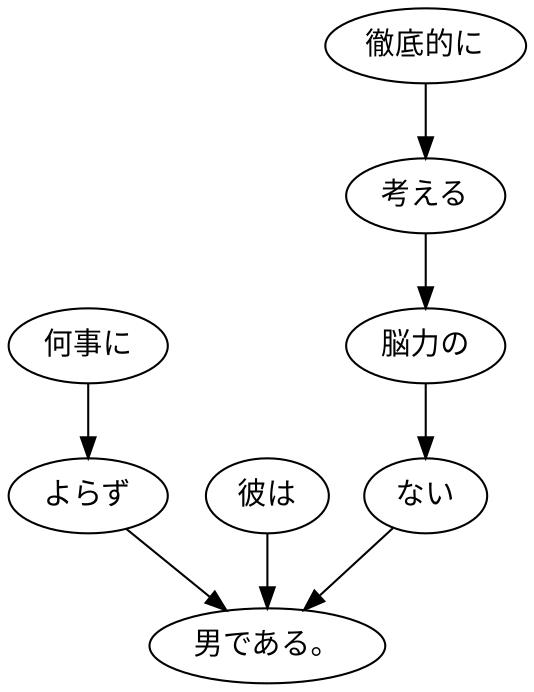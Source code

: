 digraph graph6377 {
	node0 [label="何事に"];
	node1 [label="よらず"];
	node2 [label="彼は"];
	node3 [label="徹底的に"];
	node4 [label="考える"];
	node5 [label="脳力の"];
	node6 [label="ない"];
	node7 [label="男である。"];
	node0 -> node1;
	node1 -> node7;
	node2 -> node7;
	node3 -> node4;
	node4 -> node5;
	node5 -> node6;
	node6 -> node7;
}

